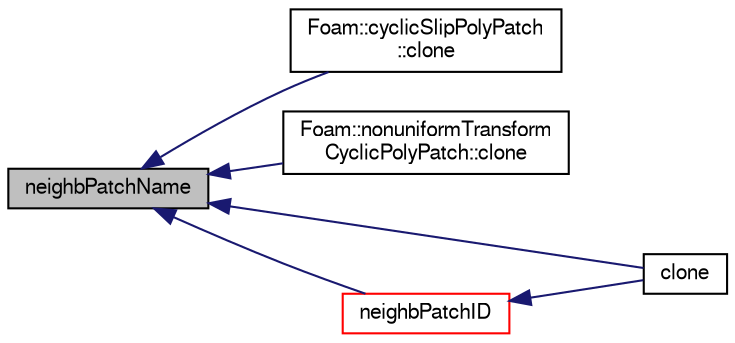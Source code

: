 digraph "neighbPatchName"
{
  bgcolor="transparent";
  edge [fontname="FreeSans",fontsize="10",labelfontname="FreeSans",labelfontsize="10"];
  node [fontname="FreeSans",fontsize="10",shape=record];
  rankdir="LR";
  Node598 [label="neighbPatchName",height=0.2,width=0.4,color="black", fillcolor="grey75", style="filled", fontcolor="black"];
  Node598 -> Node599 [dir="back",color="midnightblue",fontsize="10",style="solid",fontname="FreeSans"];
  Node599 [label="Foam::cyclicSlipPolyPatch\l::clone",height=0.2,width=0.4,color="black",URL="$a27438.html#a46b85bc54e0f1c8d54656b24cf2c6e0f",tooltip="Construct and return a clone, resetting the face list. "];
  Node598 -> Node600 [dir="back",color="midnightblue",fontsize="10",style="solid",fontname="FreeSans"];
  Node600 [label="Foam::nonuniformTransform\lCyclicPolyPatch::clone",height=0.2,width=0.4,color="black",URL="$a27446.html#a46b85bc54e0f1c8d54656b24cf2c6e0f",tooltip="Construct and return a clone, resetting the face list. "];
  Node598 -> Node601 [dir="back",color="midnightblue",fontsize="10",style="solid",fontname="FreeSans"];
  Node601 [label="clone",height=0.2,width=0.4,color="black",URL="$a27434.html#afff6d4f7511147e0c8a4b8a5448296ec",tooltip="Construct and return a clone, resetting the face list. "];
  Node598 -> Node602 [dir="back",color="midnightblue",fontsize="10",style="solid",fontname="FreeSans"];
  Node602 [label="neighbPatchID",height=0.2,width=0.4,color="red",URL="$a27434.html#afc2149e80f0785ace675c205b80eb6bc",tooltip="Neighbour patchID. "];
  Node602 -> Node601 [dir="back",color="midnightblue",fontsize="10",style="solid",fontname="FreeSans"];
}
